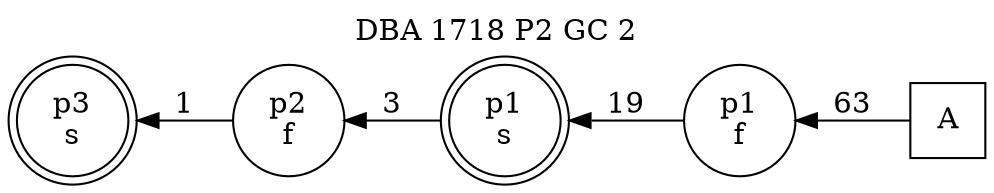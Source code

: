 digraph DBA_1718_P2_GC_2_LOW {
labelloc="tl"
label= " DBA 1718 P2 GC 2 "
rankdir="RL";
graph [ size=" 10 , 10 !"]

"A" [shape="square" label="A"]
"p1_f" [shape="circle" label="p1
f"]
"p1_s" [shape="doublecircle" label="p1
s"]
"p2_f" [shape="circle" label="p2
f"]
"p3_s" [shape="doublecircle" label="p3
s"]
"A" -> "p1_f" [ label=63]
"p1_f" -> "p1_s" [ label=19]
"p1_s" -> "p2_f" [ label=3]
"p2_f" -> "p3_s" [ label=1]
}
